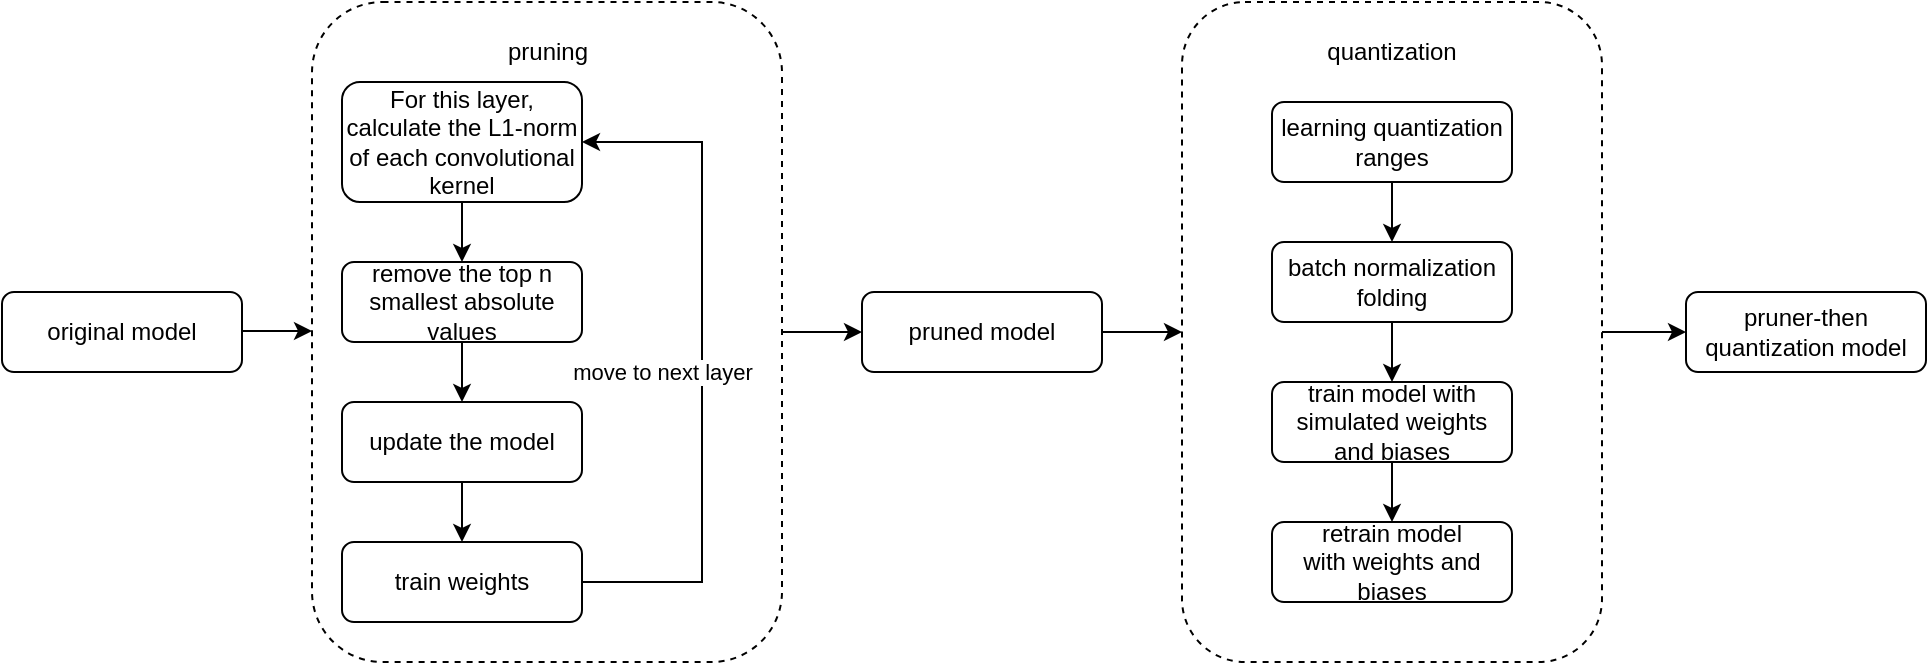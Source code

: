 <mxfile version="20.8.18" type="github">
  <diagram id="C5RBs43oDa-KdzZeNtuy" name="Page-1">
    <mxGraphModel dx="1515" dy="585" grid="1" gridSize="10" guides="1" tooltips="1" connect="1" arrows="1" fold="1" page="0" pageScale="1" pageWidth="827" pageHeight="1169" math="0" shadow="0">
      <root>
        <mxCell id="WIyWlLk6GJQsqaUBKTNV-0" />
        <mxCell id="WIyWlLk6GJQsqaUBKTNV-1" parent="WIyWlLk6GJQsqaUBKTNV-0" />
        <mxCell id="-KofAKwy810AkN7O0mIb-12" style="edgeStyle=orthogonalEdgeStyle;rounded=0;orthogonalLoop=1;jettySize=auto;html=1;exitX=1;exitY=0.5;exitDx=0;exitDy=0;entryX=0;entryY=0.5;entryDx=0;entryDy=0;" edge="1" parent="WIyWlLk6GJQsqaUBKTNV-1" source="-KofAKwy810AkN7O0mIb-1" target="-KofAKwy810AkN7O0mIb-11">
          <mxGeometry relative="1" as="geometry">
            <Array as="points">
              <mxPoint x="390" y="225" />
              <mxPoint x="390" y="225" />
            </Array>
          </mxGeometry>
        </mxCell>
        <mxCell id="-KofAKwy810AkN7O0mIb-1" value="" style="rounded=1;whiteSpace=wrap;html=1;fillColor=none;dashed=1;align=center;" vertex="1" parent="WIyWlLk6GJQsqaUBKTNV-1">
          <mxGeometry x="125" y="60" width="235" height="330" as="geometry" />
        </mxCell>
        <mxCell id="-KofAKwy810AkN7O0mIb-26" style="edgeStyle=orthogonalEdgeStyle;rounded=0;orthogonalLoop=1;jettySize=auto;html=1;exitX=0.5;exitY=1;exitDx=0;exitDy=0;entryX=0.5;entryY=0;entryDx=0;entryDy=0;" edge="1" parent="WIyWlLk6GJQsqaUBKTNV-1" source="WIyWlLk6GJQsqaUBKTNV-3" target="WIyWlLk6GJQsqaUBKTNV-7">
          <mxGeometry relative="1" as="geometry" />
        </mxCell>
        <mxCell id="WIyWlLk6GJQsqaUBKTNV-3" value="For this layer, calculate the L1-norm of each convolutional kernel" style="rounded=1;whiteSpace=wrap;html=1;fontSize=12;glass=0;strokeWidth=1;shadow=0;" parent="WIyWlLk6GJQsqaUBKTNV-1" vertex="1">
          <mxGeometry x="140" y="100" width="120" height="60" as="geometry" />
        </mxCell>
        <mxCell id="-KofAKwy810AkN7O0mIb-27" style="edgeStyle=orthogonalEdgeStyle;rounded=0;orthogonalLoop=1;jettySize=auto;html=1;exitX=0.5;exitY=1;exitDx=0;exitDy=0;" edge="1" parent="WIyWlLk6GJQsqaUBKTNV-1" source="WIyWlLk6GJQsqaUBKTNV-7" target="WIyWlLk6GJQsqaUBKTNV-12">
          <mxGeometry relative="1" as="geometry" />
        </mxCell>
        <mxCell id="WIyWlLk6GJQsqaUBKTNV-7" value="remove the top n smallest absolute values" style="rounded=1;whiteSpace=wrap;html=1;fontSize=12;glass=0;strokeWidth=1;shadow=0;" parent="WIyWlLk6GJQsqaUBKTNV-1" vertex="1">
          <mxGeometry x="140" y="190" width="120" height="40" as="geometry" />
        </mxCell>
        <mxCell id="WIyWlLk6GJQsqaUBKTNV-11" value="train weights" style="rounded=1;whiteSpace=wrap;html=1;fontSize=12;glass=0;strokeWidth=1;shadow=0;" parent="WIyWlLk6GJQsqaUBKTNV-1" vertex="1">
          <mxGeometry x="140" y="330" width="120" height="40" as="geometry" />
        </mxCell>
        <mxCell id="-KofAKwy810AkN7O0mIb-24" style="edgeStyle=orthogonalEdgeStyle;rounded=0;orthogonalLoop=1;jettySize=auto;html=1;entryX=1;entryY=0.5;entryDx=0;entryDy=0;exitX=1;exitY=0.5;exitDx=0;exitDy=0;" edge="1" parent="WIyWlLk6GJQsqaUBKTNV-1" source="WIyWlLk6GJQsqaUBKTNV-11" target="WIyWlLk6GJQsqaUBKTNV-3">
          <mxGeometry relative="1" as="geometry">
            <Array as="points">
              <mxPoint x="320" y="350" />
              <mxPoint x="320" y="130" />
            </Array>
          </mxGeometry>
        </mxCell>
        <mxCell id="-KofAKwy810AkN7O0mIb-25" value="move to next layer" style="edgeLabel;html=1;align=center;verticalAlign=middle;resizable=0;points=[];" vertex="1" connectable="0" parent="-KofAKwy810AkN7O0mIb-24">
          <mxGeometry x="-0.239" y="1" relative="1" as="geometry">
            <mxPoint x="-19" y="-36" as="offset" />
          </mxGeometry>
        </mxCell>
        <mxCell id="-KofAKwy810AkN7O0mIb-28" style="edgeStyle=orthogonalEdgeStyle;rounded=0;orthogonalLoop=1;jettySize=auto;html=1;exitX=0.5;exitY=1;exitDx=0;exitDy=0;entryX=0.5;entryY=0;entryDx=0;entryDy=0;" edge="1" parent="WIyWlLk6GJQsqaUBKTNV-1" source="WIyWlLk6GJQsqaUBKTNV-12" target="WIyWlLk6GJQsqaUBKTNV-11">
          <mxGeometry relative="1" as="geometry" />
        </mxCell>
        <mxCell id="WIyWlLk6GJQsqaUBKTNV-12" value="update the model" style="rounded=1;whiteSpace=wrap;html=1;fontSize=12;glass=0;strokeWidth=1;shadow=0;" parent="WIyWlLk6GJQsqaUBKTNV-1" vertex="1">
          <mxGeometry x="140" y="260" width="120" height="40" as="geometry" />
        </mxCell>
        <mxCell id="-KofAKwy810AkN7O0mIb-19" style="edgeStyle=orthogonalEdgeStyle;rounded=0;orthogonalLoop=1;jettySize=auto;html=1;entryX=0;entryY=0.5;entryDx=0;entryDy=0;" edge="1" parent="WIyWlLk6GJQsqaUBKTNV-1" source="-KofAKwy810AkN7O0mIb-2" target="-KofAKwy810AkN7O0mIb-15">
          <mxGeometry relative="1" as="geometry" />
        </mxCell>
        <mxCell id="-KofAKwy810AkN7O0mIb-2" value="" style="rounded=1;whiteSpace=wrap;html=1;fillColor=none;dashed=1;" vertex="1" parent="WIyWlLk6GJQsqaUBKTNV-1">
          <mxGeometry x="560" y="60" width="210" height="330" as="geometry" />
        </mxCell>
        <mxCell id="-KofAKwy810AkN7O0mIb-33" style="edgeStyle=orthogonalEdgeStyle;rounded=0;orthogonalLoop=1;jettySize=auto;html=1;" edge="1" parent="WIyWlLk6GJQsqaUBKTNV-1" source="-KofAKwy810AkN7O0mIb-3" target="-KofAKwy810AkN7O0mIb-4">
          <mxGeometry relative="1" as="geometry" />
        </mxCell>
        <mxCell id="-KofAKwy810AkN7O0mIb-3" value="learning quantization ranges" style="rounded=1;whiteSpace=wrap;html=1;fontSize=12;glass=0;strokeWidth=1;shadow=0;" vertex="1" parent="WIyWlLk6GJQsqaUBKTNV-1">
          <mxGeometry x="605" y="110" width="120" height="40" as="geometry" />
        </mxCell>
        <mxCell id="-KofAKwy810AkN7O0mIb-34" style="edgeStyle=orthogonalEdgeStyle;rounded=0;orthogonalLoop=1;jettySize=auto;html=1;entryX=0.5;entryY=0;entryDx=0;entryDy=0;" edge="1" parent="WIyWlLk6GJQsqaUBKTNV-1" source="-KofAKwy810AkN7O0mIb-4" target="-KofAKwy810AkN7O0mIb-6">
          <mxGeometry relative="1" as="geometry" />
        </mxCell>
        <mxCell id="-KofAKwy810AkN7O0mIb-4" value="batch normalization folding" style="rounded=1;whiteSpace=wrap;html=1;fontSize=12;glass=0;strokeWidth=1;shadow=0;" vertex="1" parent="WIyWlLk6GJQsqaUBKTNV-1">
          <mxGeometry x="605" y="180" width="120" height="40" as="geometry" />
        </mxCell>
        <mxCell id="-KofAKwy810AkN7O0mIb-35" style="edgeStyle=orthogonalEdgeStyle;rounded=0;orthogonalLoop=1;jettySize=auto;html=1;entryX=0.5;entryY=0;entryDx=0;entryDy=0;" edge="1" parent="WIyWlLk6GJQsqaUBKTNV-1" source="-KofAKwy810AkN7O0mIb-6" target="-KofAKwy810AkN7O0mIb-32">
          <mxGeometry relative="1" as="geometry" />
        </mxCell>
        <mxCell id="-KofAKwy810AkN7O0mIb-6" value="train model with simulated weights and biases" style="rounded=1;whiteSpace=wrap;html=1;fontSize=12;glass=0;strokeWidth=1;shadow=0;" vertex="1" parent="WIyWlLk6GJQsqaUBKTNV-1">
          <mxGeometry x="605" y="250" width="120" height="40" as="geometry" />
        </mxCell>
        <mxCell id="-KofAKwy810AkN7O0mIb-7" value="" style="endArrow=classic;html=1;rounded=0;" edge="1" parent="WIyWlLk6GJQsqaUBKTNV-1">
          <mxGeometry width="50" height="50" relative="1" as="geometry">
            <mxPoint x="50" y="224.5" as="sourcePoint" />
            <mxPoint x="125" y="224.5" as="targetPoint" />
          </mxGeometry>
        </mxCell>
        <mxCell id="-KofAKwy810AkN7O0mIb-13" style="edgeStyle=orthogonalEdgeStyle;rounded=0;orthogonalLoop=1;jettySize=auto;html=1;exitX=1;exitY=0.5;exitDx=0;exitDy=0;entryX=0;entryY=0.5;entryDx=0;entryDy=0;" edge="1" parent="WIyWlLk6GJQsqaUBKTNV-1" source="-KofAKwy810AkN7O0mIb-11" target="-KofAKwy810AkN7O0mIb-2">
          <mxGeometry relative="1" as="geometry">
            <Array as="points">
              <mxPoint x="560" y="225" />
              <mxPoint x="560" y="225" />
            </Array>
          </mxGeometry>
        </mxCell>
        <mxCell id="-KofAKwy810AkN7O0mIb-11" value="pruned model" style="rounded=1;whiteSpace=wrap;html=1;fontSize=12;glass=0;strokeWidth=1;shadow=0;" vertex="1" parent="WIyWlLk6GJQsqaUBKTNV-1">
          <mxGeometry x="400" y="205" width="120" height="40" as="geometry" />
        </mxCell>
        <mxCell id="-KofAKwy810AkN7O0mIb-14" value="original model" style="rounded=1;whiteSpace=wrap;html=1;fontSize=12;glass=0;strokeWidth=1;shadow=0;" vertex="1" parent="WIyWlLk6GJQsqaUBKTNV-1">
          <mxGeometry x="-30" y="205" width="120" height="40" as="geometry" />
        </mxCell>
        <mxCell id="-KofAKwy810AkN7O0mIb-15" value="pruner-then quantization model" style="rounded=1;whiteSpace=wrap;html=1;fontSize=12;glass=0;strokeWidth=1;shadow=0;" vertex="1" parent="WIyWlLk6GJQsqaUBKTNV-1">
          <mxGeometry x="812" y="205" width="120" height="40" as="geometry" />
        </mxCell>
        <mxCell id="-KofAKwy810AkN7O0mIb-16" value="pruning" style="text;html=1;strokeColor=none;fillColor=none;align=center;verticalAlign=middle;whiteSpace=wrap;rounded=0;" vertex="1" parent="WIyWlLk6GJQsqaUBKTNV-1">
          <mxGeometry x="212.5" y="70" width="60" height="30" as="geometry" />
        </mxCell>
        <mxCell id="-KofAKwy810AkN7O0mIb-18" value="quantization" style="text;html=1;strokeColor=none;fillColor=none;align=center;verticalAlign=middle;whiteSpace=wrap;rounded=0;" vertex="1" parent="WIyWlLk6GJQsqaUBKTNV-1">
          <mxGeometry x="635" y="70" width="60" height="30" as="geometry" />
        </mxCell>
        <mxCell id="-KofAKwy810AkN7O0mIb-32" value="retrain model with&amp;nbsp;weights and biases" style="rounded=1;whiteSpace=wrap;html=1;fontSize=12;glass=0;strokeWidth=1;shadow=0;" vertex="1" parent="WIyWlLk6GJQsqaUBKTNV-1">
          <mxGeometry x="605" y="320" width="120" height="40" as="geometry" />
        </mxCell>
      </root>
    </mxGraphModel>
  </diagram>
</mxfile>
